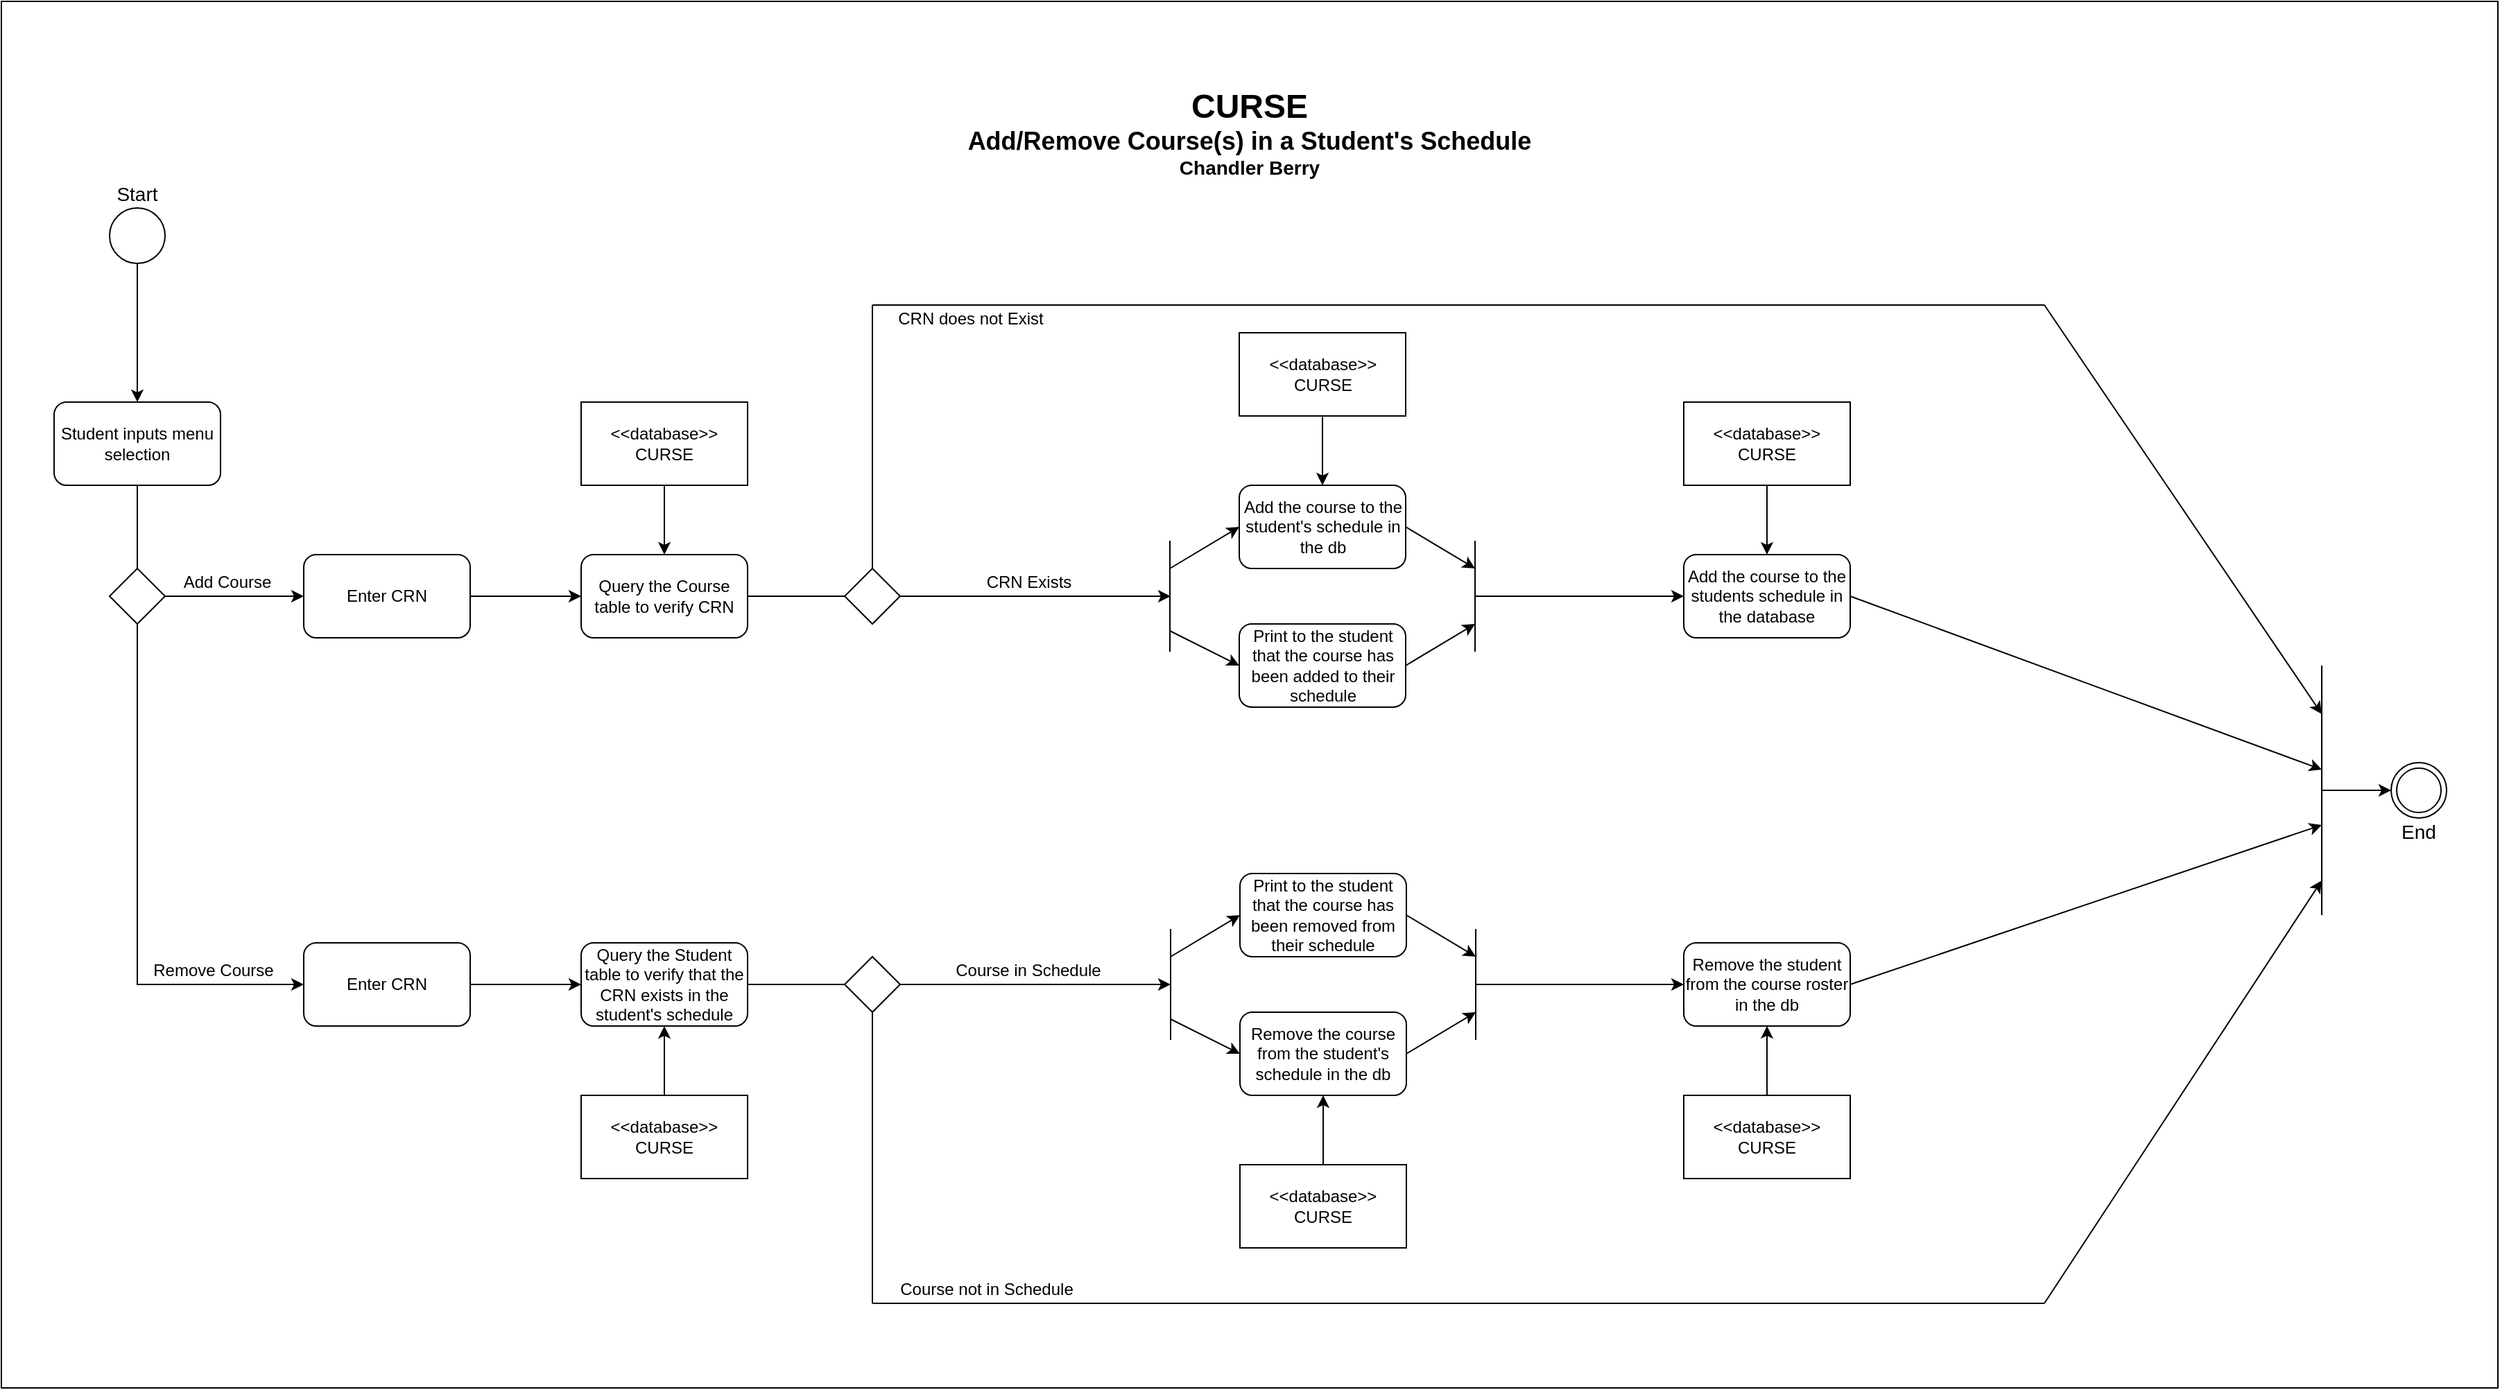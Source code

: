 <mxfile version="13.3.5" type="device"><diagram id="vKkNdvv47gouYNLquRwa" name="Page-1"><mxGraphModel dx="2426" dy="1391" grid="1" gridSize="10" guides="1" tooltips="1" connect="1" arrows="1" fold="1" page="1" pageScale="1" pageWidth="1800" pageHeight="1000" math="0" shadow="0"><root><mxCell id="0"/><mxCell id="1" parent="0"/><mxCell id="DhzDISHglsGPbCT-VVix-16" value="" style="rounded=0;whiteSpace=wrap;html=1;" vertex="1" parent="1"><mxGeometry width="1800" height="1000" as="geometry"/></mxCell><mxCell id="VehawnzqxZT0STiXPaKt-2" value="" style="edgeStyle=orthogonalEdgeStyle;rounded=0;orthogonalLoop=1;jettySize=auto;html=1;exitX=0.5;exitY=1;exitDx=0;exitDy=0;" parent="1" source="lCIGh8hkoM1GhG7Wr_q5-1" target="VehawnzqxZT0STiXPaKt-1" edge="1"><mxGeometry relative="1" as="geometry"><mxPoint x="98" y="239" as="sourcePoint"/></mxGeometry></mxCell><mxCell id="lCIGh8hkoM1GhG7Wr_q5-1" value="" style="ellipse;whiteSpace=wrap;html=1;aspect=fixed;" parent="1" vertex="1"><mxGeometry x="78" y="149" width="40" height="40" as="geometry"/></mxCell><mxCell id="lCIGh8hkoM1GhG7Wr_q5-2" value="" style="ellipse;shape=doubleEllipse;whiteSpace=wrap;html=1;aspect=fixed;" parent="1" vertex="1"><mxGeometry x="1723" y="549" width="40" height="40" as="geometry"/></mxCell><mxCell id="lCIGh8hkoM1GhG7Wr_q5-4" value="&lt;b&gt;&lt;span style=&quot;font-size: 24px&quot;&gt;CURSE&lt;/span&gt;&lt;br&gt;&lt;font&gt;&lt;span style=&quot;font-size: 18px&quot;&gt;Add/Remove Course(s) in a Student's Schedule&lt;/span&gt;&lt;br&gt;&lt;font style=&quot;font-size: 14px&quot;&gt;Chandler Berry&lt;/font&gt;&lt;br&gt;&lt;/font&gt;&lt;/b&gt;" style="text;html=1;strokeColor=none;fillColor=none;align=center;verticalAlign=middle;whiteSpace=wrap;rounded=0;" parent="1" vertex="1"><mxGeometry x="640" y="60" width="520" height="70" as="geometry"/></mxCell><mxCell id="lCIGh8hkoM1GhG7Wr_q5-11" style="edgeStyle=orthogonalEdgeStyle;rounded=0;orthogonalLoop=1;jettySize=auto;html=1;exitX=1;exitY=0.5;exitDx=0;exitDy=0;entryX=0;entryY=0.5;entryDx=0;entryDy=0;" parent="1" source="lCIGh8hkoM1GhG7Wr_q5-5" target="lCIGh8hkoM1GhG7Wr_q5-7" edge="1"><mxGeometry relative="1" as="geometry"/></mxCell><mxCell id="lCIGh8hkoM1GhG7Wr_q5-12" style="edgeStyle=orthogonalEdgeStyle;rounded=0;orthogonalLoop=1;jettySize=auto;html=1;exitX=0.5;exitY=1;exitDx=0;exitDy=0;entryX=0;entryY=0.5;entryDx=0;entryDy=0;" parent="1" source="lCIGh8hkoM1GhG7Wr_q5-5" target="lCIGh8hkoM1GhG7Wr_q5-8" edge="1"><mxGeometry relative="1" as="geometry"/></mxCell><mxCell id="lCIGh8hkoM1GhG7Wr_q5-5" value="" style="rhombus;whiteSpace=wrap;html=1;" parent="1" vertex="1"><mxGeometry x="78" y="409" width="40" height="40" as="geometry"/></mxCell><mxCell id="lCIGh8hkoM1GhG7Wr_q5-22" value="" style="edgeStyle=orthogonalEdgeStyle;rounded=0;orthogonalLoop=1;jettySize=auto;html=1;" parent="1" source="lCIGh8hkoM1GhG7Wr_q5-7" target="lCIGh8hkoM1GhG7Wr_q5-21" edge="1"><mxGeometry relative="1" as="geometry"/></mxCell><mxCell id="lCIGh8hkoM1GhG7Wr_q5-7" value="Enter CRN" style="rounded=1;whiteSpace=wrap;html=1;" parent="1" vertex="1"><mxGeometry x="218" y="399" width="120" height="60" as="geometry"/></mxCell><mxCell id="bcQsEM59HdVV9C0PI3Ub-4" value="" style="edgeStyle=orthogonalEdgeStyle;rounded=0;orthogonalLoop=1;jettySize=auto;html=1;endArrow=none;endFill=0;" parent="1" source="lCIGh8hkoM1GhG7Wr_q5-21" target="bcQsEM59HdVV9C0PI3Ub-3" edge="1"><mxGeometry relative="1" as="geometry"/></mxCell><mxCell id="lCIGh8hkoM1GhG7Wr_q5-21" value="Query the Course table to verify CRN" style="rounded=1;whiteSpace=wrap;html=1;" parent="1" vertex="1"><mxGeometry x="418" y="399" width="120" height="60" as="geometry"/></mxCell><mxCell id="lCIGh8hkoM1GhG7Wr_q5-20" value="" style="edgeStyle=orthogonalEdgeStyle;rounded=0;orthogonalLoop=1;jettySize=auto;html=1;" parent="1" source="lCIGh8hkoM1GhG7Wr_q5-8" target="lCIGh8hkoM1GhG7Wr_q5-19" edge="1"><mxGeometry relative="1" as="geometry"/></mxCell><mxCell id="lCIGh8hkoM1GhG7Wr_q5-8" value="Enter CRN" style="rounded=1;whiteSpace=wrap;html=1;" parent="1" vertex="1"><mxGeometry x="218" y="679" width="120" height="60" as="geometry"/></mxCell><mxCell id="bcQsEM59HdVV9C0PI3Ub-2" value="" style="edgeStyle=orthogonalEdgeStyle;rounded=0;orthogonalLoop=1;jettySize=auto;html=1;endArrow=none;endFill=0;" parent="1" source="lCIGh8hkoM1GhG7Wr_q5-19" target="bcQsEM59HdVV9C0PI3Ub-1" edge="1"><mxGeometry relative="1" as="geometry"/></mxCell><mxCell id="lCIGh8hkoM1GhG7Wr_q5-19" value="Query the Student table to verify that the CRN exists in the student's schedule" style="rounded=1;whiteSpace=wrap;html=1;" parent="1" vertex="1"><mxGeometry x="418" y="679" width="120" height="60" as="geometry"/></mxCell><mxCell id="lCIGh8hkoM1GhG7Wr_q5-13" value="Add Course" style="text;html=1;strokeColor=none;fillColor=none;align=center;verticalAlign=middle;whiteSpace=wrap;rounded=0;" parent="1" vertex="1"><mxGeometry x="118" y="409" width="90" height="20" as="geometry"/></mxCell><mxCell id="lCIGh8hkoM1GhG7Wr_q5-14" value="Remove Course" style="text;html=1;strokeColor=none;fillColor=none;align=center;verticalAlign=middle;whiteSpace=wrap;rounded=0;" parent="1" vertex="1"><mxGeometry x="98" y="689" width="110" height="20" as="geometry"/></mxCell><mxCell id="lCIGh8hkoM1GhG7Wr_q5-24" value="" style="edgeStyle=orthogonalEdgeStyle;rounded=0;orthogonalLoop=1;jettySize=auto;html=1;" parent="1" source="lCIGh8hkoM1GhG7Wr_q5-23" target="lCIGh8hkoM1GhG7Wr_q5-21" edge="1"><mxGeometry relative="1" as="geometry"/></mxCell><mxCell id="lCIGh8hkoM1GhG7Wr_q5-23" value="&amp;lt;&amp;lt;database&amp;gt;&amp;gt;&lt;br&gt;CURSE" style="rounded=0;whiteSpace=wrap;html=1;" parent="1" vertex="1"><mxGeometry x="418" y="289" width="120" height="60" as="geometry"/></mxCell><mxCell id="lCIGh8hkoM1GhG7Wr_q5-26" value="" style="edgeStyle=orthogonalEdgeStyle;rounded=0;orthogonalLoop=1;jettySize=auto;html=1;" parent="1" source="lCIGh8hkoM1GhG7Wr_q5-25" target="lCIGh8hkoM1GhG7Wr_q5-19" edge="1"><mxGeometry relative="1" as="geometry"/></mxCell><mxCell id="lCIGh8hkoM1GhG7Wr_q5-25" value="&amp;lt;&amp;lt;database&amp;gt;&amp;gt;&lt;br&gt;CURSE" style="rounded=0;whiteSpace=wrap;html=1;" parent="1" vertex="1"><mxGeometry x="418" y="789" width="120" height="60" as="geometry"/></mxCell><mxCell id="lCIGh8hkoM1GhG7Wr_q5-31" value="Start" style="text;html=1;strokeColor=none;fillColor=none;align=center;verticalAlign=middle;whiteSpace=wrap;rounded=0;fontSize=14;" parent="1" vertex="1"><mxGeometry x="78" y="129" width="40" height="20" as="geometry"/></mxCell><mxCell id="lCIGh8hkoM1GhG7Wr_q5-51" value="Print to the student that the course has been added to their schedule" style="rounded=1;whiteSpace=wrap;html=1;" parent="1" vertex="1"><mxGeometry x="892.5" y="449" width="120" height="60" as="geometry"/></mxCell><mxCell id="lCIGh8hkoM1GhG7Wr_q5-52" value="" style="endArrow=none;html=1;fontSize=14;" parent="1" edge="1"><mxGeometry width="50" height="50" relative="1" as="geometry"><mxPoint x="842.5" y="469" as="sourcePoint"/><mxPoint x="842.5" y="389" as="targetPoint"/></mxGeometry></mxCell><mxCell id="lCIGh8hkoM1GhG7Wr_q5-54" value="" style="endArrow=classic;html=1;fontSize=14;entryX=0;entryY=0.5;entryDx=0;entryDy=0;" parent="1" target="lCIGh8hkoM1GhG7Wr_q5-58" edge="1"><mxGeometry width="50" height="50" relative="1" as="geometry"><mxPoint x="842.5" y="409" as="sourcePoint"/><mxPoint x="892.5" y="379" as="targetPoint"/></mxGeometry></mxCell><mxCell id="lCIGh8hkoM1GhG7Wr_q5-56" value="" style="endArrow=classic;html=1;fontSize=14;entryX=0;entryY=0.5;entryDx=0;entryDy=0;" parent="1" target="lCIGh8hkoM1GhG7Wr_q5-51" edge="1"><mxGeometry width="50" height="50" relative="1" as="geometry"><mxPoint x="842.5" y="454" as="sourcePoint"/><mxPoint x="862.5" y="489" as="targetPoint"/></mxGeometry></mxCell><mxCell id="lCIGh8hkoM1GhG7Wr_q5-58" value="Add the course to the student's schedule in the db" style="rounded=1;whiteSpace=wrap;html=1;" parent="1" vertex="1"><mxGeometry x="892.5" y="349" width="120" height="60" as="geometry"/></mxCell><mxCell id="lCIGh8hkoM1GhG7Wr_q5-59" value="Remove the course from the student's schedule in the db" style="rounded=1;whiteSpace=wrap;html=1;" parent="1" vertex="1"><mxGeometry x="893" y="729" width="120" height="60" as="geometry"/></mxCell><mxCell id="lCIGh8hkoM1GhG7Wr_q5-60" value="" style="endArrow=none;html=1;fontSize=14;" parent="1" edge="1"><mxGeometry width="50" height="50" relative="1" as="geometry"><mxPoint x="843" y="749" as="sourcePoint"/><mxPoint x="843" y="669" as="targetPoint"/></mxGeometry></mxCell><mxCell id="lCIGh8hkoM1GhG7Wr_q5-61" value="" style="endArrow=classic;html=1;fontSize=14;entryX=0;entryY=0.5;entryDx=0;entryDy=0;" parent="1" target="lCIGh8hkoM1GhG7Wr_q5-63" edge="1"><mxGeometry width="50" height="50" relative="1" as="geometry"><mxPoint x="843" y="689" as="sourcePoint"/><mxPoint x="893" y="659" as="targetPoint"/></mxGeometry></mxCell><mxCell id="lCIGh8hkoM1GhG7Wr_q5-62" value="" style="endArrow=classic;html=1;fontSize=14;entryX=0;entryY=0.5;entryDx=0;entryDy=0;" parent="1" target="lCIGh8hkoM1GhG7Wr_q5-59" edge="1"><mxGeometry width="50" height="50" relative="1" as="geometry"><mxPoint x="843" y="734" as="sourcePoint"/><mxPoint x="863" y="769" as="targetPoint"/></mxGeometry></mxCell><mxCell id="lCIGh8hkoM1GhG7Wr_q5-63" value="Print to the student that the course has been removed from their schedule" style="rounded=1;whiteSpace=wrap;html=1;" parent="1" vertex="1"><mxGeometry x="893" y="629" width="120" height="60" as="geometry"/></mxCell><mxCell id="lCIGh8hkoM1GhG7Wr_q5-65" value="" style="edgeStyle=orthogonalEdgeStyle;rounded=0;orthogonalLoop=1;jettySize=auto;html=1;fontSize=14;" parent="1" source="lCIGh8hkoM1GhG7Wr_q5-64" target="lCIGh8hkoM1GhG7Wr_q5-58" edge="1"><mxGeometry relative="1" as="geometry"/></mxCell><mxCell id="lCIGh8hkoM1GhG7Wr_q5-64" value="&amp;lt;&amp;lt;database&amp;gt;&amp;gt;&lt;br&gt;CURSE" style="rounded=0;whiteSpace=wrap;html=1;" parent="1" vertex="1"><mxGeometry x="892.5" y="239" width="120" height="60" as="geometry"/></mxCell><mxCell id="lCIGh8hkoM1GhG7Wr_q5-67" value="" style="edgeStyle=orthogonalEdgeStyle;rounded=0;orthogonalLoop=1;jettySize=auto;html=1;fontSize=14;" parent="1" source="lCIGh8hkoM1GhG7Wr_q5-66" target="lCIGh8hkoM1GhG7Wr_q5-59" edge="1"><mxGeometry relative="1" as="geometry"/></mxCell><mxCell id="lCIGh8hkoM1GhG7Wr_q5-66" value="&amp;lt;&amp;lt;database&amp;gt;&amp;gt;&lt;br&gt;CURSE" style="rounded=0;whiteSpace=wrap;html=1;" parent="1" vertex="1"><mxGeometry x="893" y="839" width="120" height="60" as="geometry"/></mxCell><mxCell id="lCIGh8hkoM1GhG7Wr_q5-68" value="" style="endArrow=none;html=1;fontSize=14;" parent="1" edge="1"><mxGeometry width="50" height="50" relative="1" as="geometry"><mxPoint x="1062.5" y="469" as="sourcePoint"/><mxPoint x="1062.5" y="389" as="targetPoint"/></mxGeometry></mxCell><mxCell id="lCIGh8hkoM1GhG7Wr_q5-69" value="" style="endArrow=classic;html=1;fontSize=14;exitX=1;exitY=0.5;exitDx=0;exitDy=0;" parent="1" source="lCIGh8hkoM1GhG7Wr_q5-58" edge="1"><mxGeometry width="50" height="50" relative="1" as="geometry"><mxPoint x="1152.5" y="459" as="sourcePoint"/><mxPoint x="1062.5" y="409" as="targetPoint"/></mxGeometry></mxCell><mxCell id="lCIGh8hkoM1GhG7Wr_q5-72" value="" style="endArrow=classic;html=1;fontSize=14;exitX=1;exitY=0.5;exitDx=0;exitDy=0;" parent="1" source="lCIGh8hkoM1GhG7Wr_q5-51" edge="1"><mxGeometry width="50" height="50" relative="1" as="geometry"><mxPoint x="1022.5" y="389" as="sourcePoint"/><mxPoint x="1062.5" y="449" as="targetPoint"/></mxGeometry></mxCell><mxCell id="lCIGh8hkoM1GhG7Wr_q5-74" value="" style="endArrow=none;html=1;fontSize=14;" parent="1" edge="1"><mxGeometry width="50" height="50" relative="1" as="geometry"><mxPoint x="1063" y="749" as="sourcePoint"/><mxPoint x="1063" y="669" as="targetPoint"/></mxGeometry></mxCell><mxCell id="lCIGh8hkoM1GhG7Wr_q5-78" value="" style="endArrow=classic;html=1;fontSize=14;exitX=1;exitY=0.5;exitDx=0;exitDy=0;" parent="1" source="lCIGh8hkoM1GhG7Wr_q5-63" edge="1"><mxGeometry width="50" height="50" relative="1" as="geometry"><mxPoint x="813" y="669" as="sourcePoint"/><mxPoint x="1063" y="689" as="targetPoint"/></mxGeometry></mxCell><mxCell id="lCIGh8hkoM1GhG7Wr_q5-79" value="" style="endArrow=classic;html=1;fontSize=14;exitX=1;exitY=0.5;exitDx=0;exitDy=0;" parent="1" source="lCIGh8hkoM1GhG7Wr_q5-59" edge="1"><mxGeometry width="50" height="50" relative="1" as="geometry"><mxPoint x="1053" y="844" as="sourcePoint"/><mxPoint x="1063" y="729" as="targetPoint"/></mxGeometry></mxCell><mxCell id="lCIGh8hkoM1GhG7Wr_q5-82" value="" style="endArrow=none;html=1;fontSize=14;" parent="1" edge="1"><mxGeometry width="50" height="50" relative="1" as="geometry"><mxPoint x="1673" y="659" as="sourcePoint"/><mxPoint x="1673" y="479" as="targetPoint"/></mxGeometry></mxCell><mxCell id="lCIGh8hkoM1GhG7Wr_q5-83" value="" style="endArrow=classic;html=1;fontSize=14;exitX=1;exitY=0.5;exitDx=0;exitDy=0;" parent="1" edge="1" source="DhzDISHglsGPbCT-VVix-8"><mxGeometry width="50" height="50" relative="1" as="geometry"><mxPoint x="1523" y="709" as="sourcePoint"/><mxPoint x="1673" y="594" as="targetPoint"/></mxGeometry></mxCell><mxCell id="lCIGh8hkoM1GhG7Wr_q5-84" value="" style="endArrow=classic;html=1;fontSize=14;exitX=1;exitY=0.5;exitDx=0;exitDy=0;" parent="1" edge="1" source="DhzDISHglsGPbCT-VVix-12"><mxGeometry width="50" height="50" relative="1" as="geometry"><mxPoint x="1383" y="429" as="sourcePoint"/><mxPoint x="1673" y="554" as="targetPoint"/></mxGeometry></mxCell><mxCell id="lCIGh8hkoM1GhG7Wr_q5-95" value="" style="endArrow=classic;html=1;fontSize=14;entryX=0;entryY=0.5;entryDx=0;entryDy=0;" parent="1" target="lCIGh8hkoM1GhG7Wr_q5-2" edge="1"><mxGeometry width="50" height="50" relative="1" as="geometry"><mxPoint x="1673" y="569" as="sourcePoint"/><mxPoint x="1703" y="569" as="targetPoint"/></mxGeometry></mxCell><mxCell id="lCIGh8hkoM1GhG7Wr_q5-105" value="End" style="text;html=1;strokeColor=none;fillColor=none;align=center;verticalAlign=middle;whiteSpace=wrap;rounded=0;fontSize=14;" parent="1" vertex="1"><mxGeometry x="1723" y="589" width="40" height="20" as="geometry"/></mxCell><mxCell id="VehawnzqxZT0STiXPaKt-3" value="" style="edgeStyle=orthogonalEdgeStyle;rounded=0;orthogonalLoop=1;jettySize=auto;html=1;endArrow=none;endFill=0;" parent="1" source="VehawnzqxZT0STiXPaKt-1" target="lCIGh8hkoM1GhG7Wr_q5-5" edge="1"><mxGeometry relative="1" as="geometry"/></mxCell><mxCell id="VehawnzqxZT0STiXPaKt-1" value="Student inputs menu selection" style="rounded=1;whiteSpace=wrap;html=1;" parent="1" vertex="1"><mxGeometry x="38" y="289" width="120" height="60" as="geometry"/></mxCell><mxCell id="bcQsEM59HdVV9C0PI3Ub-8" value="" style="edgeStyle=orthogonalEdgeStyle;rounded=0;orthogonalLoop=1;jettySize=auto;html=1;" parent="1" source="bcQsEM59HdVV9C0PI3Ub-1" edge="1"><mxGeometry relative="1" as="geometry"><mxPoint x="843" y="709" as="targetPoint"/></mxGeometry></mxCell><mxCell id="bcQsEM59HdVV9C0PI3Ub-12" value="" style="edgeStyle=orthogonalEdgeStyle;rounded=0;orthogonalLoop=1;jettySize=auto;html=1;endArrow=none;endFill=0;" parent="1" source="bcQsEM59HdVV9C0PI3Ub-1" edge="1"><mxGeometry relative="1" as="geometry"><mxPoint x="628" y="939" as="targetPoint"/></mxGeometry></mxCell><mxCell id="bcQsEM59HdVV9C0PI3Ub-1" value="" style="rhombus;whiteSpace=wrap;html=1;" parent="1" vertex="1"><mxGeometry x="608" y="689" width="40" height="40" as="geometry"/></mxCell><mxCell id="bcQsEM59HdVV9C0PI3Ub-6" value="" style="edgeStyle=orthogonalEdgeStyle;rounded=0;orthogonalLoop=1;jettySize=auto;html=1;" parent="1" source="bcQsEM59HdVV9C0PI3Ub-3" edge="1"><mxGeometry relative="1" as="geometry"><mxPoint x="843" y="429" as="targetPoint"/></mxGeometry></mxCell><mxCell id="bcQsEM59HdVV9C0PI3Ub-3" value="" style="rhombus;whiteSpace=wrap;html=1;" parent="1" vertex="1"><mxGeometry x="608" y="409" width="40" height="40" as="geometry"/></mxCell><mxCell id="bcQsEM59HdVV9C0PI3Ub-9" value="Course in Schedule" style="text;html=1;strokeColor=none;fillColor=none;align=center;verticalAlign=middle;whiteSpace=wrap;rounded=0;" parent="1" vertex="1"><mxGeometry x="673" y="689" width="135" height="20" as="geometry"/></mxCell><mxCell id="bcQsEM59HdVV9C0PI3Ub-10" value="CRN Exists" style="text;html=1;strokeColor=none;fillColor=none;align=center;verticalAlign=middle;whiteSpace=wrap;rounded=0;" parent="1" vertex="1"><mxGeometry x="689.5" y="409" width="102" height="20" as="geometry"/></mxCell><mxCell id="bcQsEM59HdVV9C0PI3Ub-13" value="" style="endArrow=none;html=1;exitX=0.5;exitY=0;exitDx=0;exitDy=0;" parent="1" source="bcQsEM59HdVV9C0PI3Ub-3" edge="1"><mxGeometry width="50" height="50" relative="1" as="geometry"><mxPoint x="1018" y="669" as="sourcePoint"/><mxPoint x="628" y="219" as="targetPoint"/></mxGeometry></mxCell><mxCell id="bcQsEM59HdVV9C0PI3Ub-14" value="" style="endArrow=none;html=1;" parent="1" edge="1"><mxGeometry width="50" height="50" relative="1" as="geometry"><mxPoint x="628" y="219" as="sourcePoint"/><mxPoint x="1473" y="219" as="targetPoint"/></mxGeometry></mxCell><mxCell id="bcQsEM59HdVV9C0PI3Ub-15" value="" style="endArrow=none;html=1;" parent="1" edge="1"><mxGeometry width="50" height="50" relative="1" as="geometry"><mxPoint x="628" y="939" as="sourcePoint"/><mxPoint x="1473" y="939" as="targetPoint"/></mxGeometry></mxCell><mxCell id="bcQsEM59HdVV9C0PI3Ub-16" value="" style="endArrow=classic;html=1;" parent="1" edge="1"><mxGeometry width="50" height="50" relative="1" as="geometry"><mxPoint x="1473" y="939" as="sourcePoint"/><mxPoint x="1673" y="634" as="targetPoint"/></mxGeometry></mxCell><mxCell id="bcQsEM59HdVV9C0PI3Ub-17" value="" style="endArrow=classic;html=1;" parent="1" edge="1"><mxGeometry width="50" height="50" relative="1" as="geometry"><mxPoint x="1473" y="219" as="sourcePoint"/><mxPoint x="1673" y="514" as="targetPoint"/></mxGeometry></mxCell><mxCell id="bcQsEM59HdVV9C0PI3Ub-18" value="Course not in Schedule" style="text;html=1;strokeColor=none;fillColor=none;align=center;verticalAlign=middle;whiteSpace=wrap;rounded=0;" parent="1" vertex="1"><mxGeometry x="638" y="919" width="145" height="20" as="geometry"/></mxCell><mxCell id="bcQsEM59HdVV9C0PI3Ub-19" value="CRN does not Exist" style="text;html=1;strokeColor=none;fillColor=none;align=center;verticalAlign=middle;whiteSpace=wrap;rounded=0;" parent="1" vertex="1"><mxGeometry x="638" y="219" width="122" height="20" as="geometry"/></mxCell><mxCell id="DhzDISHglsGPbCT-VVix-8" value="Remove the student from the course roster in the db" style="rounded=1;whiteSpace=wrap;html=1;" vertex="1" parent="1"><mxGeometry x="1213" y="679" width="120" height="60" as="geometry"/></mxCell><mxCell id="DhzDISHglsGPbCT-VVix-9" value="" style="edgeStyle=orthogonalEdgeStyle;rounded=0;orthogonalLoop=1;jettySize=auto;html=1;fontSize=14;" edge="1" parent="1" source="DhzDISHglsGPbCT-VVix-10" target="DhzDISHglsGPbCT-VVix-8"><mxGeometry relative="1" as="geometry"/></mxCell><mxCell id="DhzDISHglsGPbCT-VVix-10" value="&amp;lt;&amp;lt;database&amp;gt;&amp;gt;&lt;br&gt;CURSE" style="rounded=0;whiteSpace=wrap;html=1;" vertex="1" parent="1"><mxGeometry x="1213" y="789" width="120" height="60" as="geometry"/></mxCell><mxCell id="DhzDISHglsGPbCT-VVix-11" value="" style="endArrow=classic;html=1;entryX=0;entryY=0.5;entryDx=0;entryDy=0;" edge="1" parent="1" target="DhzDISHglsGPbCT-VVix-8"><mxGeometry width="50" height="50" relative="1" as="geometry"><mxPoint x="1063" y="709" as="sourcePoint"/><mxPoint x="1013" y="614" as="targetPoint"/></mxGeometry></mxCell><mxCell id="DhzDISHglsGPbCT-VVix-12" value="Add the course to the students schedule in the database" style="rounded=1;whiteSpace=wrap;html=1;" vertex="1" parent="1"><mxGeometry x="1213" y="399" width="120" height="60" as="geometry"/></mxCell><mxCell id="DhzDISHglsGPbCT-VVix-13" value="" style="edgeStyle=orthogonalEdgeStyle;rounded=0;orthogonalLoop=1;jettySize=auto;html=1;fontSize=14;" edge="1" parent="1" source="DhzDISHglsGPbCT-VVix-14" target="DhzDISHglsGPbCT-VVix-12"><mxGeometry relative="1" as="geometry"/></mxCell><mxCell id="DhzDISHglsGPbCT-VVix-14" value="&amp;lt;&amp;lt;database&amp;gt;&amp;gt;&lt;br&gt;CURSE" style="rounded=0;whiteSpace=wrap;html=1;" vertex="1" parent="1"><mxGeometry x="1213" y="289" width="120" height="60" as="geometry"/></mxCell><mxCell id="DhzDISHglsGPbCT-VVix-15" value="" style="endArrow=classic;html=1;entryX=0;entryY=0.5;entryDx=0;entryDy=0;" edge="1" parent="1" target="DhzDISHglsGPbCT-VVix-12"><mxGeometry width="50" height="50" relative="1" as="geometry"><mxPoint x="1063" y="429" as="sourcePoint"/><mxPoint x="1013" y="614" as="targetPoint"/></mxGeometry></mxCell></root></mxGraphModel></diagram></mxfile>